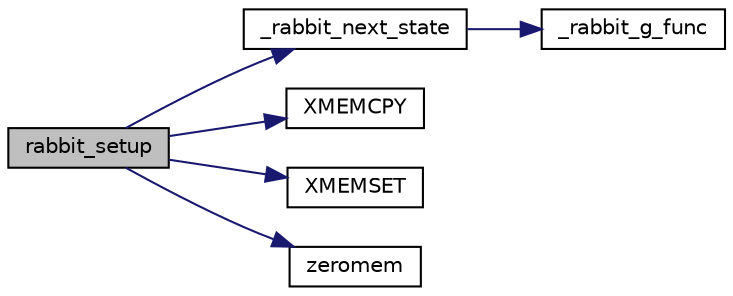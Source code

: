 digraph "rabbit_setup"
{
 // LATEX_PDF_SIZE
  edge [fontname="Helvetica",fontsize="10",labelfontname="Helvetica",labelfontsize="10"];
  node [fontname="Helvetica",fontsize="10",shape=record];
  rankdir="LR";
  Node56 [label="rabbit_setup",height=0.2,width=0.4,color="black", fillcolor="grey75", style="filled", fontcolor="black",tooltip=" "];
  Node56 -> Node57 [color="midnightblue",fontsize="10",style="solid"];
  Node57 [label="_rabbit_next_state",height=0.2,width=0.4,color="black", fillcolor="white", style="filled",URL="$rabbit_8c.html#a84f7be2f4dd286fbda438d0d94d5db8f",tooltip=" "];
  Node57 -> Node58 [color="midnightblue",fontsize="10",style="solid"];
  Node58 [label="_rabbit_g_func",height=0.2,width=0.4,color="black", fillcolor="white", style="filled",URL="$rabbit_8c.html#abe3d301de5a1b8aace3b7d5e71fabe10",tooltip=" "];
  Node56 -> Node59 [color="midnightblue",fontsize="10",style="solid"];
  Node59 [label="XMEMCPY",height=0.2,width=0.4,color="black", fillcolor="white", style="filled",URL="$tomcrypt__cfg_8h.html#a7691dd48d60d5fc6daf2fa7ec4c55e12",tooltip=" "];
  Node56 -> Node60 [color="midnightblue",fontsize="10",style="solid"];
  Node60 [label="XMEMSET",height=0.2,width=0.4,color="black", fillcolor="white", style="filled",URL="$tomcrypt__cfg_8h.html#aa3c34a6f6c61de7da9258b5a30e32c2f",tooltip=" "];
  Node56 -> Node61 [color="midnightblue",fontsize="10",style="solid"];
  Node61 [label="zeromem",height=0.2,width=0.4,color="black", fillcolor="white", style="filled",URL="$tomcrypt__misc_8h.html#a63b6e188713790263bfd3612fe8b398f",tooltip="Zero a block of memory."];
}
